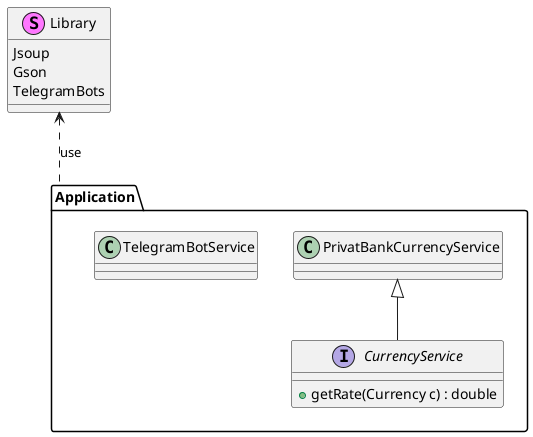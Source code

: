@startuml

stereotype "Library"{
    Jsoup
    Gson
    TelegramBots
}

"Library" <.. "Application" : use

package "Application"{

    interface CurrencyService{
        + getRate(Currency c) : double
    }

    class PrivatBankCurrencyService

    class TelegramBotService



    PrivatBankCurrencyService <|-- CurrencyService

}


@enduml